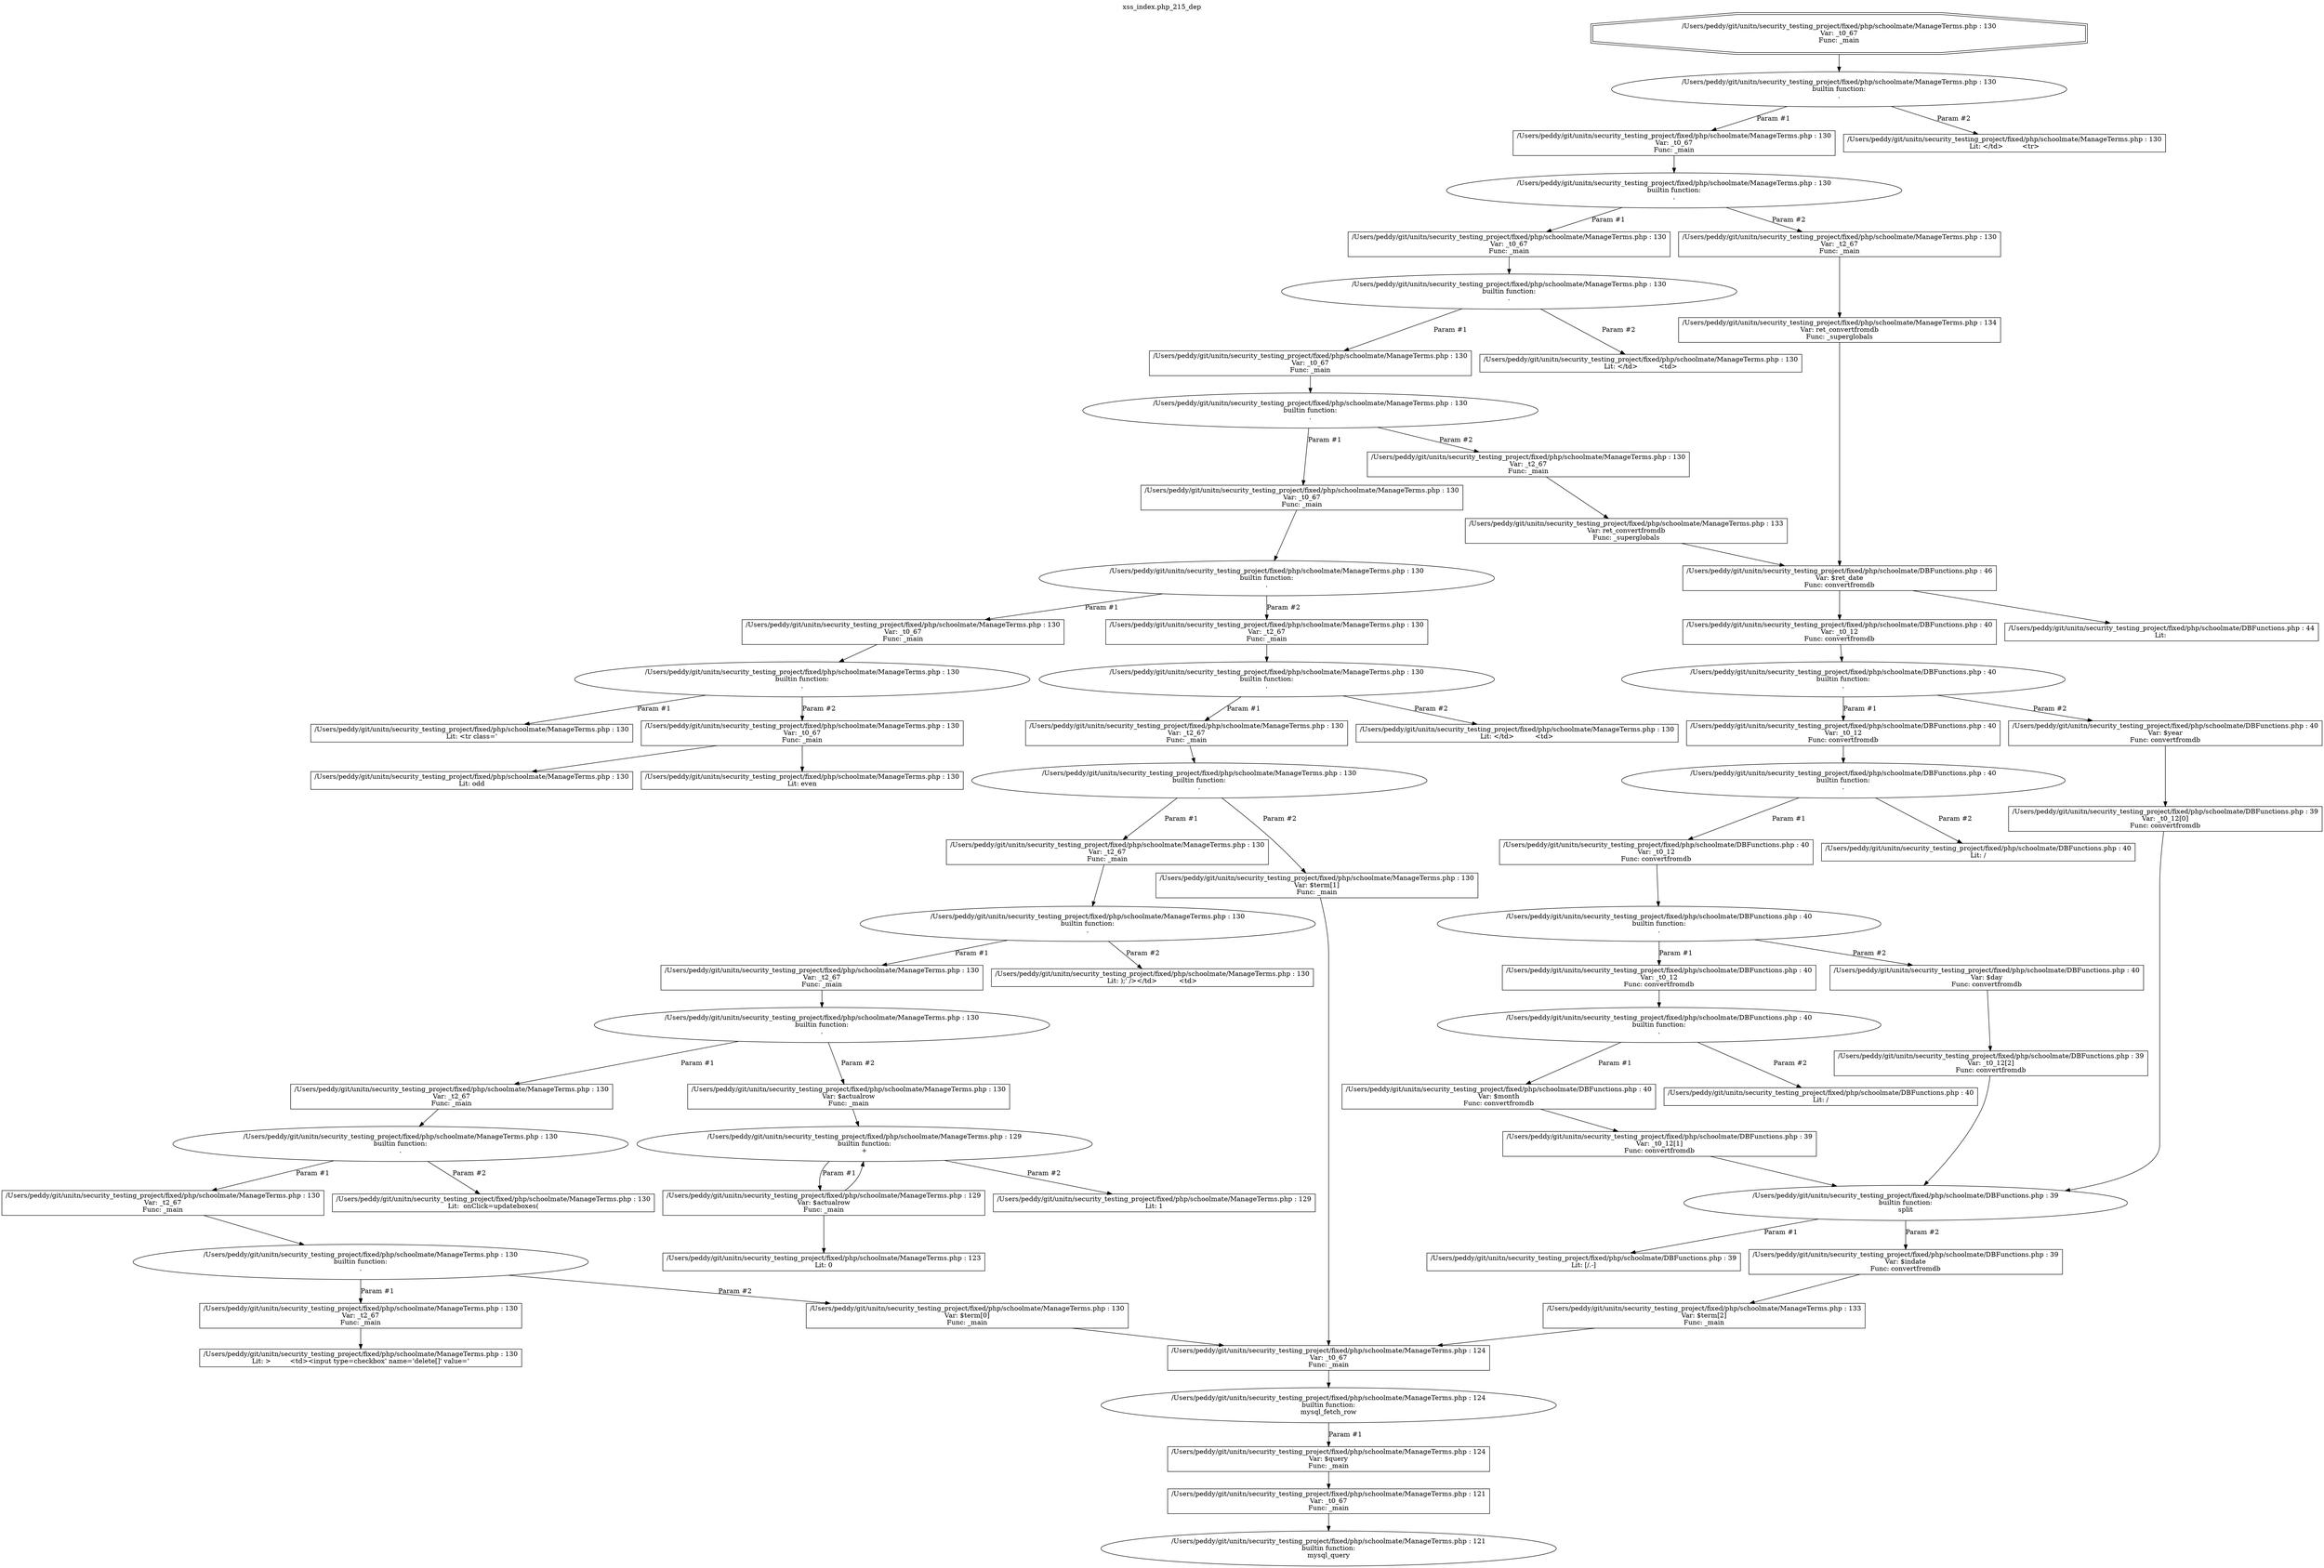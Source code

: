 digraph cfg {
  label="xss_index.php_215_dep";
  labelloc=t;
  n1 [shape=doubleoctagon, label="/Users/peddy/git/unitn/security_testing_project/fixed/php/schoolmate/ManageTerms.php : 130\nVar: _t0_67\nFunc: _main\n"];
  n2 [shape=ellipse, label="/Users/peddy/git/unitn/security_testing_project/fixed/php/schoolmate/ManageTerms.php : 130\nbuiltin function:\n.\n"];
  n3 [shape=box, label="/Users/peddy/git/unitn/security_testing_project/fixed/php/schoolmate/ManageTerms.php : 130\nVar: _t0_67\nFunc: _main\n"];
  n4 [shape=ellipse, label="/Users/peddy/git/unitn/security_testing_project/fixed/php/schoolmate/ManageTerms.php : 130\nbuiltin function:\n.\n"];
  n5 [shape=box, label="/Users/peddy/git/unitn/security_testing_project/fixed/php/schoolmate/ManageTerms.php : 130\nVar: _t0_67\nFunc: _main\n"];
  n6 [shape=ellipse, label="/Users/peddy/git/unitn/security_testing_project/fixed/php/schoolmate/ManageTerms.php : 130\nbuiltin function:\n.\n"];
  n7 [shape=box, label="/Users/peddy/git/unitn/security_testing_project/fixed/php/schoolmate/ManageTerms.php : 130\nVar: _t0_67\nFunc: _main\n"];
  n8 [shape=ellipse, label="/Users/peddy/git/unitn/security_testing_project/fixed/php/schoolmate/ManageTerms.php : 130\nbuiltin function:\n.\n"];
  n9 [shape=box, label="/Users/peddy/git/unitn/security_testing_project/fixed/php/schoolmate/ManageTerms.php : 130\nVar: _t0_67\nFunc: _main\n"];
  n10 [shape=ellipse, label="/Users/peddy/git/unitn/security_testing_project/fixed/php/schoolmate/ManageTerms.php : 130\nbuiltin function:\n.\n"];
  n11 [shape=box, label="/Users/peddy/git/unitn/security_testing_project/fixed/php/schoolmate/ManageTerms.php : 130\nVar: _t0_67\nFunc: _main\n"];
  n12 [shape=ellipse, label="/Users/peddy/git/unitn/security_testing_project/fixed/php/schoolmate/ManageTerms.php : 130\nbuiltin function:\n.\n"];
  n13 [shape=box, label="/Users/peddy/git/unitn/security_testing_project/fixed/php/schoolmate/ManageTerms.php : 130\nLit: <tr class='\n"];
  n14 [shape=box, label="/Users/peddy/git/unitn/security_testing_project/fixed/php/schoolmate/ManageTerms.php : 130\nVar: _t0_67\nFunc: _main\n"];
  n15 [shape=box, label="/Users/peddy/git/unitn/security_testing_project/fixed/php/schoolmate/ManageTerms.php : 130\nLit: odd\n"];
  n16 [shape=box, label="/Users/peddy/git/unitn/security_testing_project/fixed/php/schoolmate/ManageTerms.php : 130\nLit: even\n"];
  n17 [shape=box, label="/Users/peddy/git/unitn/security_testing_project/fixed/php/schoolmate/ManageTerms.php : 130\nVar: _t2_67\nFunc: _main\n"];
  n18 [shape=ellipse, label="/Users/peddy/git/unitn/security_testing_project/fixed/php/schoolmate/ManageTerms.php : 130\nbuiltin function:\n.\n"];
  n19 [shape=box, label="/Users/peddy/git/unitn/security_testing_project/fixed/php/schoolmate/ManageTerms.php : 130\nVar: _t2_67\nFunc: _main\n"];
  n20 [shape=ellipse, label="/Users/peddy/git/unitn/security_testing_project/fixed/php/schoolmate/ManageTerms.php : 130\nbuiltin function:\n.\n"];
  n21 [shape=box, label="/Users/peddy/git/unitn/security_testing_project/fixed/php/schoolmate/ManageTerms.php : 130\nVar: _t2_67\nFunc: _main\n"];
  n22 [shape=ellipse, label="/Users/peddy/git/unitn/security_testing_project/fixed/php/schoolmate/ManageTerms.php : 130\nbuiltin function:\n.\n"];
  n23 [shape=box, label="/Users/peddy/git/unitn/security_testing_project/fixed/php/schoolmate/ManageTerms.php : 130\nVar: _t2_67\nFunc: _main\n"];
  n24 [shape=ellipse, label="/Users/peddy/git/unitn/security_testing_project/fixed/php/schoolmate/ManageTerms.php : 130\nbuiltin function:\n.\n"];
  n25 [shape=box, label="/Users/peddy/git/unitn/security_testing_project/fixed/php/schoolmate/ManageTerms.php : 130\nVar: _t2_67\nFunc: _main\n"];
  n26 [shape=ellipse, label="/Users/peddy/git/unitn/security_testing_project/fixed/php/schoolmate/ManageTerms.php : 130\nbuiltin function:\n.\n"];
  n27 [shape=box, label="/Users/peddy/git/unitn/security_testing_project/fixed/php/schoolmate/ManageTerms.php : 130\nVar: _t2_67\nFunc: _main\n"];
  n28 [shape=ellipse, label="/Users/peddy/git/unitn/security_testing_project/fixed/php/schoolmate/ManageTerms.php : 130\nbuiltin function:\n.\n"];
  n29 [shape=box, label="/Users/peddy/git/unitn/security_testing_project/fixed/php/schoolmate/ManageTerms.php : 130\nVar: _t2_67\nFunc: _main\n"];
  n30 [shape=box, label="/Users/peddy/git/unitn/security_testing_project/fixed/php/schoolmate/ManageTerms.php : 130\nLit: >	  <td><input type=checkbox' name='delete[]' value='\n"];
  n31 [shape=box, label="/Users/peddy/git/unitn/security_testing_project/fixed/php/schoolmate/ManageTerms.php : 130\nVar: $term[0]\nFunc: _main\n"];
  n32 [shape=box, label="/Users/peddy/git/unitn/security_testing_project/fixed/php/schoolmate/ManageTerms.php : 124\nVar: _t0_67\nFunc: _main\n"];
  n33 [shape=ellipse, label="/Users/peddy/git/unitn/security_testing_project/fixed/php/schoolmate/ManageTerms.php : 124\nbuiltin function:\nmysql_fetch_row\n"];
  n34 [shape=box, label="/Users/peddy/git/unitn/security_testing_project/fixed/php/schoolmate/ManageTerms.php : 124\nVar: $query\nFunc: _main\n"];
  n35 [shape=box, label="/Users/peddy/git/unitn/security_testing_project/fixed/php/schoolmate/ManageTerms.php : 121\nVar: _t0_67\nFunc: _main\n"];
  n36 [shape=ellipse, label="/Users/peddy/git/unitn/security_testing_project/fixed/php/schoolmate/ManageTerms.php : 121\nbuiltin function:\nmysql_query\n"];
  n37 [shape=box, label="/Users/peddy/git/unitn/security_testing_project/fixed/php/schoolmate/ManageTerms.php : 130\nLit:  onClick=updateboxes(\n"];
  n38 [shape=box, label="/Users/peddy/git/unitn/security_testing_project/fixed/php/schoolmate/ManageTerms.php : 130\nVar: $actualrow\nFunc: _main\n"];
  n39 [shape=ellipse, label="/Users/peddy/git/unitn/security_testing_project/fixed/php/schoolmate/ManageTerms.php : 129\nbuiltin function:\n+\n"];
  n40 [shape=box, label="/Users/peddy/git/unitn/security_testing_project/fixed/php/schoolmate/ManageTerms.php : 129\nVar: $actualrow\nFunc: _main\n"];
  n41 [shape=box, label="/Users/peddy/git/unitn/security_testing_project/fixed/php/schoolmate/ManageTerms.php : 123\nLit: 0\n"];
  n42 [shape=box, label="/Users/peddy/git/unitn/security_testing_project/fixed/php/schoolmate/ManageTerms.php : 129\nLit: 1\n"];
  n43 [shape=box, label="/Users/peddy/git/unitn/security_testing_project/fixed/php/schoolmate/ManageTerms.php : 130\nLit: );' /></td>	  <td>\n"];
  n44 [shape=box, label="/Users/peddy/git/unitn/security_testing_project/fixed/php/schoolmate/ManageTerms.php : 130\nVar: $term[1]\nFunc: _main\n"];
  n45 [shape=box, label="/Users/peddy/git/unitn/security_testing_project/fixed/php/schoolmate/ManageTerms.php : 130\nLit: </td>	  <td>\n"];
  n46 [shape=box, label="/Users/peddy/git/unitn/security_testing_project/fixed/php/schoolmate/ManageTerms.php : 130\nVar: _t2_67\nFunc: _main\n"];
  n47 [shape=box, label="/Users/peddy/git/unitn/security_testing_project/fixed/php/schoolmate/ManageTerms.php : 133\nVar: ret_convertfromdb\nFunc: _superglobals\n"];
  n48 [shape=box, label="/Users/peddy/git/unitn/security_testing_project/fixed/php/schoolmate/DBFunctions.php : 46\nVar: $ret_date\nFunc: convertfromdb\n"];
  n49 [shape=box, label="/Users/peddy/git/unitn/security_testing_project/fixed/php/schoolmate/DBFunctions.php : 40\nVar: _t0_12\nFunc: convertfromdb\n"];
  n50 [shape=ellipse, label="/Users/peddy/git/unitn/security_testing_project/fixed/php/schoolmate/DBFunctions.php : 40\nbuiltin function:\n.\n"];
  n51 [shape=box, label="/Users/peddy/git/unitn/security_testing_project/fixed/php/schoolmate/DBFunctions.php : 40\nVar: _t0_12\nFunc: convertfromdb\n"];
  n52 [shape=ellipse, label="/Users/peddy/git/unitn/security_testing_project/fixed/php/schoolmate/DBFunctions.php : 40\nbuiltin function:\n.\n"];
  n53 [shape=box, label="/Users/peddy/git/unitn/security_testing_project/fixed/php/schoolmate/DBFunctions.php : 40\nVar: _t0_12\nFunc: convertfromdb\n"];
  n54 [shape=ellipse, label="/Users/peddy/git/unitn/security_testing_project/fixed/php/schoolmate/DBFunctions.php : 40\nbuiltin function:\n.\n"];
  n55 [shape=box, label="/Users/peddy/git/unitn/security_testing_project/fixed/php/schoolmate/DBFunctions.php : 40\nVar: _t0_12\nFunc: convertfromdb\n"];
  n56 [shape=ellipse, label="/Users/peddy/git/unitn/security_testing_project/fixed/php/schoolmate/DBFunctions.php : 40\nbuiltin function:\n.\n"];
  n57 [shape=box, label="/Users/peddy/git/unitn/security_testing_project/fixed/php/schoolmate/DBFunctions.php : 40\nVar: $month\nFunc: convertfromdb\n"];
  n58 [shape=box, label="/Users/peddy/git/unitn/security_testing_project/fixed/php/schoolmate/DBFunctions.php : 39\nVar: _t0_12[1]\nFunc: convertfromdb\n"];
  n59 [shape=ellipse, label="/Users/peddy/git/unitn/security_testing_project/fixed/php/schoolmate/DBFunctions.php : 39\nbuiltin function:\nsplit\n"];
  n60 [shape=box, label="/Users/peddy/git/unitn/security_testing_project/fixed/php/schoolmate/DBFunctions.php : 39\nLit: [/.-]\n"];
  n61 [shape=box, label="/Users/peddy/git/unitn/security_testing_project/fixed/php/schoolmate/DBFunctions.php : 39\nVar: $indate\nFunc: convertfromdb\n"];
  n62 [shape=box, label="/Users/peddy/git/unitn/security_testing_project/fixed/php/schoolmate/ManageTerms.php : 133\nVar: $term[2]\nFunc: _main\n"];
  n63 [shape=box, label="/Users/peddy/git/unitn/security_testing_project/fixed/php/schoolmate/DBFunctions.php : 40\nLit: /\n"];
  n64 [shape=box, label="/Users/peddy/git/unitn/security_testing_project/fixed/php/schoolmate/DBFunctions.php : 40\nVar: $day\nFunc: convertfromdb\n"];
  n65 [shape=box, label="/Users/peddy/git/unitn/security_testing_project/fixed/php/schoolmate/DBFunctions.php : 39\nVar: _t0_12[2]\nFunc: convertfromdb\n"];
  n66 [shape=box, label="/Users/peddy/git/unitn/security_testing_project/fixed/php/schoolmate/DBFunctions.php : 40\nLit: /\n"];
  n67 [shape=box, label="/Users/peddy/git/unitn/security_testing_project/fixed/php/schoolmate/DBFunctions.php : 40\nVar: $year\nFunc: convertfromdb\n"];
  n68 [shape=box, label="/Users/peddy/git/unitn/security_testing_project/fixed/php/schoolmate/DBFunctions.php : 39\nVar: _t0_12[0]\nFunc: convertfromdb\n"];
  n69 [shape=box, label="/Users/peddy/git/unitn/security_testing_project/fixed/php/schoolmate/DBFunctions.php : 44\nLit: \n"];
  n70 [shape=box, label="/Users/peddy/git/unitn/security_testing_project/fixed/php/schoolmate/ManageTerms.php : 130\nLit: </td>	  <td>\n"];
  n71 [shape=box, label="/Users/peddy/git/unitn/security_testing_project/fixed/php/schoolmate/ManageTerms.php : 130\nVar: _t2_67\nFunc: _main\n"];
  n72 [shape=box, label="/Users/peddy/git/unitn/security_testing_project/fixed/php/schoolmate/ManageTerms.php : 134\nVar: ret_convertfromdb\nFunc: _superglobals\n"];
  n73 [shape=box, label="/Users/peddy/git/unitn/security_testing_project/fixed/php/schoolmate/ManageTerms.php : 130\nLit: </td>	 <tr>\n"];
  n1 -> n2;
  n3 -> n4;
  n5 -> n6;
  n7 -> n8;
  n9 -> n10;
  n11 -> n12;
  n12 -> n13[label="Param #1"];
  n12 -> n14[label="Param #2"];
  n14 -> n15;
  n14 -> n16;
  n10 -> n11[label="Param #1"];
  n10 -> n17[label="Param #2"];
  n17 -> n18;
  n19 -> n20;
  n21 -> n22;
  n23 -> n24;
  n25 -> n26;
  n27 -> n28;
  n29 -> n30;
  n28 -> n29[label="Param #1"];
  n28 -> n31[label="Param #2"];
  n32 -> n33;
  n35 -> n36;
  n34 -> n35;
  n33 -> n34[label="Param #1"];
  n31 -> n32;
  n26 -> n27[label="Param #1"];
  n26 -> n37[label="Param #2"];
  n24 -> n25[label="Param #1"];
  n24 -> n38[label="Param #2"];
  n38 -> n39;
  n40 -> n41;
  n40 -> n39;
  n39 -> n40[label="Param #1"];
  n39 -> n42[label="Param #2"];
  n22 -> n23[label="Param #1"];
  n22 -> n43[label="Param #2"];
  n20 -> n21[label="Param #1"];
  n20 -> n44[label="Param #2"];
  n44 -> n32;
  n18 -> n19[label="Param #1"];
  n18 -> n45[label="Param #2"];
  n8 -> n9[label="Param #1"];
  n8 -> n46[label="Param #2"];
  n49 -> n50;
  n51 -> n52;
  n53 -> n54;
  n55 -> n56;
  n58 -> n59;
  n59 -> n60[label="Param #1"];
  n59 -> n61[label="Param #2"];
  n62 -> n32;
  n61 -> n62;
  n57 -> n58;
  n56 -> n57[label="Param #1"];
  n56 -> n63[label="Param #2"];
  n54 -> n55[label="Param #1"];
  n54 -> n64[label="Param #2"];
  n65 -> n59;
  n64 -> n65;
  n52 -> n53[label="Param #1"];
  n52 -> n66[label="Param #2"];
  n50 -> n51[label="Param #1"];
  n50 -> n67[label="Param #2"];
  n68 -> n59;
  n67 -> n68;
  n48 -> n49;
  n48 -> n69;
  n47 -> n48;
  n46 -> n47;
  n6 -> n7[label="Param #1"];
  n6 -> n70[label="Param #2"];
  n4 -> n5[label="Param #1"];
  n4 -> n71[label="Param #2"];
  n72 -> n48;
  n71 -> n72;
  n2 -> n3[label="Param #1"];
  n2 -> n73[label="Param #2"];
}
